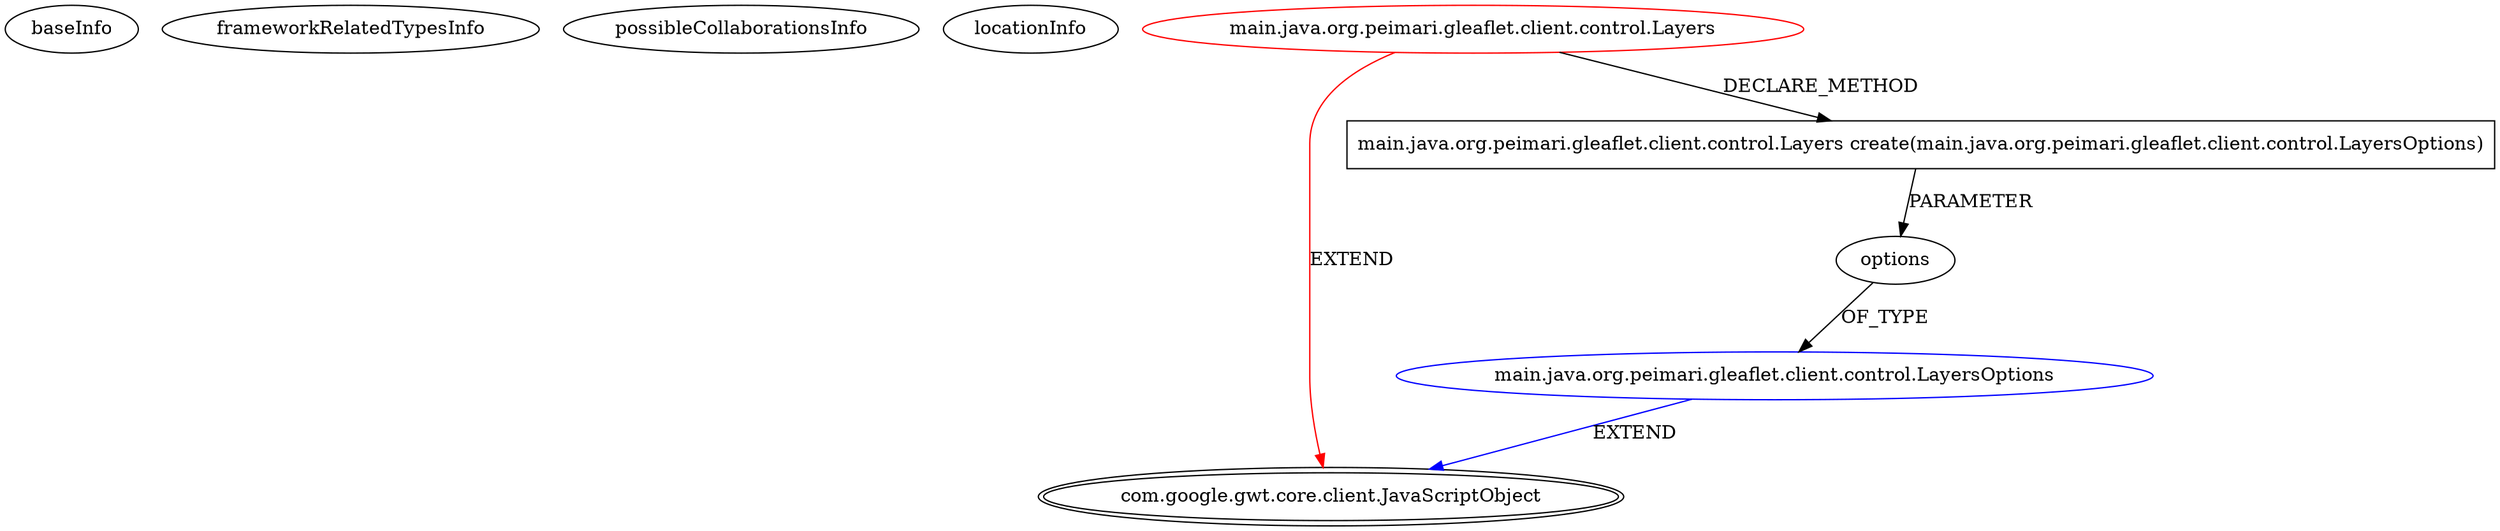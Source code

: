 digraph {
baseInfo[graphId=4111,category="extension_graph",isAnonymous=false,possibleRelation=true]
frameworkRelatedTypesInfo[0="com.google.gwt.core.client.JavaScriptObject"]
possibleCollaborationsInfo[0="4111~CLIENT_METHOD_DECLARATION-PARAMETER_DECLARATION-~com.google.gwt.core.client.JavaScriptObject ~com.google.gwt.core.client.JavaScriptObject ~false~false"]
locationInfo[projectName="mstahv-g-leaflet",filePath="/mstahv-g-leaflet/g-leaflet-master/src/main/java/org/peimari/gleaflet/client/control/Layers.java",contextSignature="Layers",graphId="4111"]
0[label="main.java.org.peimari.gleaflet.client.control.Layers",vertexType="ROOT_CLIENT_CLASS_DECLARATION",isFrameworkType=false,color=red]
1[label="com.google.gwt.core.client.JavaScriptObject",vertexType="FRAMEWORK_CLASS_TYPE",isFrameworkType=true,peripheries=2]
2[label="main.java.org.peimari.gleaflet.client.control.Layers create(main.java.org.peimari.gleaflet.client.control.LayersOptions)",vertexType="CLIENT_METHOD_DECLARATION",isFrameworkType=false,shape=box]
3[label="options",vertexType="PARAMETER_DECLARATION",isFrameworkType=false]
4[label="main.java.org.peimari.gleaflet.client.control.LayersOptions",vertexType="REFERENCE_CLIENT_CLASS_DECLARATION",isFrameworkType=false,color=blue]
0->1[label="EXTEND",color=red]
0->2[label="DECLARE_METHOD"]
4->1[label="EXTEND",color=blue]
3->4[label="OF_TYPE"]
2->3[label="PARAMETER"]
}
